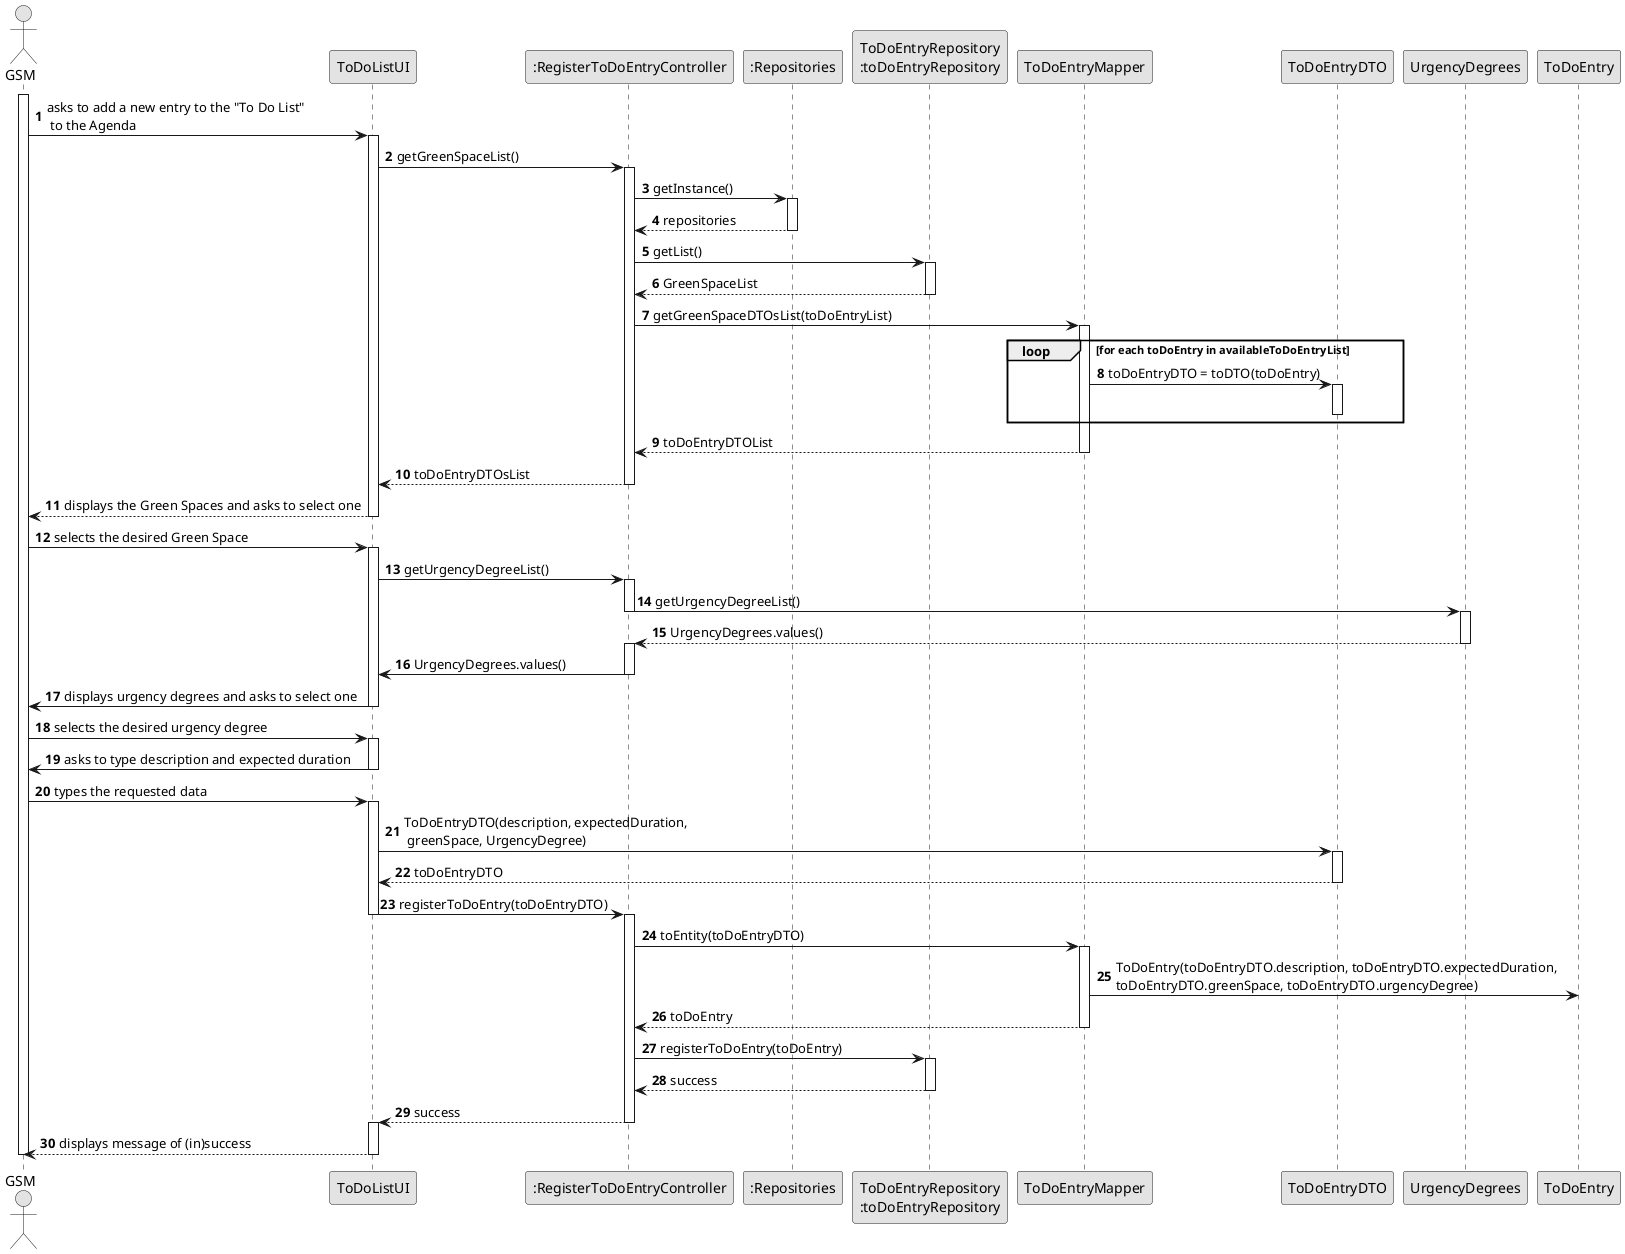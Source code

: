 @startuml
skinparam monochrome true
skinparam packageStyle rectangle
skinparam shadowing false

autonumber

actor "GSM" as Employee
participant "ToDoListUI" as UI
participant ":RegisterToDoEntryController" as CTRL
participant ":Repositories" as RepositorySingleton
participant "ToDoEntryRepository\n:toDoEntryRepository" as TaskRepo
participant "ToDoEntryMapper"
participant "ToDoEntryDTO"

activate Employee

    Employee -> UI : asks to add a new entry to the "To Do List"\n to the Agenda

    activate UI

        UI -> CTRL : getGreenSpaceList()
        activate CTRL

            CTRL -> RepositorySingleton : getInstance()
            activate RepositorySingleton

                RepositorySingleton --> CTRL: repositories
            deactivate RepositorySingleton

            CTRL -> TaskRepo : getList()
            activate TaskRepo

                TaskRepo --> CTRL : GreenSpaceList
            deactivate TaskRepo

            CTRL -> "ToDoEntryMapper" : getGreenSpaceDTOsList(toDoEntryList)
            activate "ToDoEntryMapper"

            loop for each toDoEntry in availableToDoEntryList
                ToDoEntryMapper -> ToDoEntryDTO: toDoEntryDTO = toDTO(toDoEntry)
                activate ToDoEntryDTO
                deactivate ToDoEntryDTO


            end

            ToDoEntryMapper --> CTRL: toDoEntryDTOList
            deactivate ToDoEntryMapper

            CTRL --> UI : toDoEntryDTOsList
        deactivate CTRL

        UI --> Employee : displays the Green Spaces and asks to select one
    deactivate UI

    Employee -> UI : selects the desired Green Space
    activate UI

    UI -> CTRL : getUrgencyDegreeList()
            activate CTRL

    CTRL -> UrgencyDegrees : getUrgencyDegreeList()
    deactivate CTRL
    activate UrgencyDegrees
    UrgencyDegrees --> CTRL : UrgencyDegrees.values()
deactivate UrgencyDegrees
activate CTRL
CTRL -> UI : UrgencyDegrees.values()
deactivate CTRL
        UI -> Employee : displays urgency degrees and asks to select one
    deactivate UI

    Employee -> UI : selects the desired urgency degree
    activate UI
    UI -> Employee: asks to type description and expected duration
    deactivate UI
    Employee -> UI : types the requested data
    activate UI

        UI -> "ToDoEntryDTO" : ToDoEntryDTO(description, expectedDuration,\n greenSpace, UrgencyDegree)
        activate ToDoEntryDTO
        UI <-- "ToDoEntryDTO" : toDoEntryDTO
deactivate "ToDoEntryDTO"

        UI -> CTRL : registerToDoEntry(toDoEntryDTO)
        deactivate UI
        activate CTRL


            CTRL -> "ToDoEntryMapper" : toEntity(toDoEntryDTO)
            activate "ToDoEntryMapper"


                "ToDoEntryMapper" -> ToDoEntry : ToDoEntry(toDoEntryDTO.description, toDoEntryDTO.expectedDuration, \ntoDoEntryDTO.greenSpace, toDoEntryDTO.urgencyDegree)
                "ToDoEntryMapper" --> CTRL : toDoEntry
            deactivate "ToDoEntryMapper"

            CTRL -> TaskRepo : registerToDoEntry(toDoEntry)
            activate TaskRepo

                TaskRepo --> CTRL : success

            deactivate TaskRepo

            CTRL --> UI : success
        deactivate CTRL
        activate UI

        UI --> Employee : displays message of (in)success
    deactivate UI

deactivate Employee

@enduml
